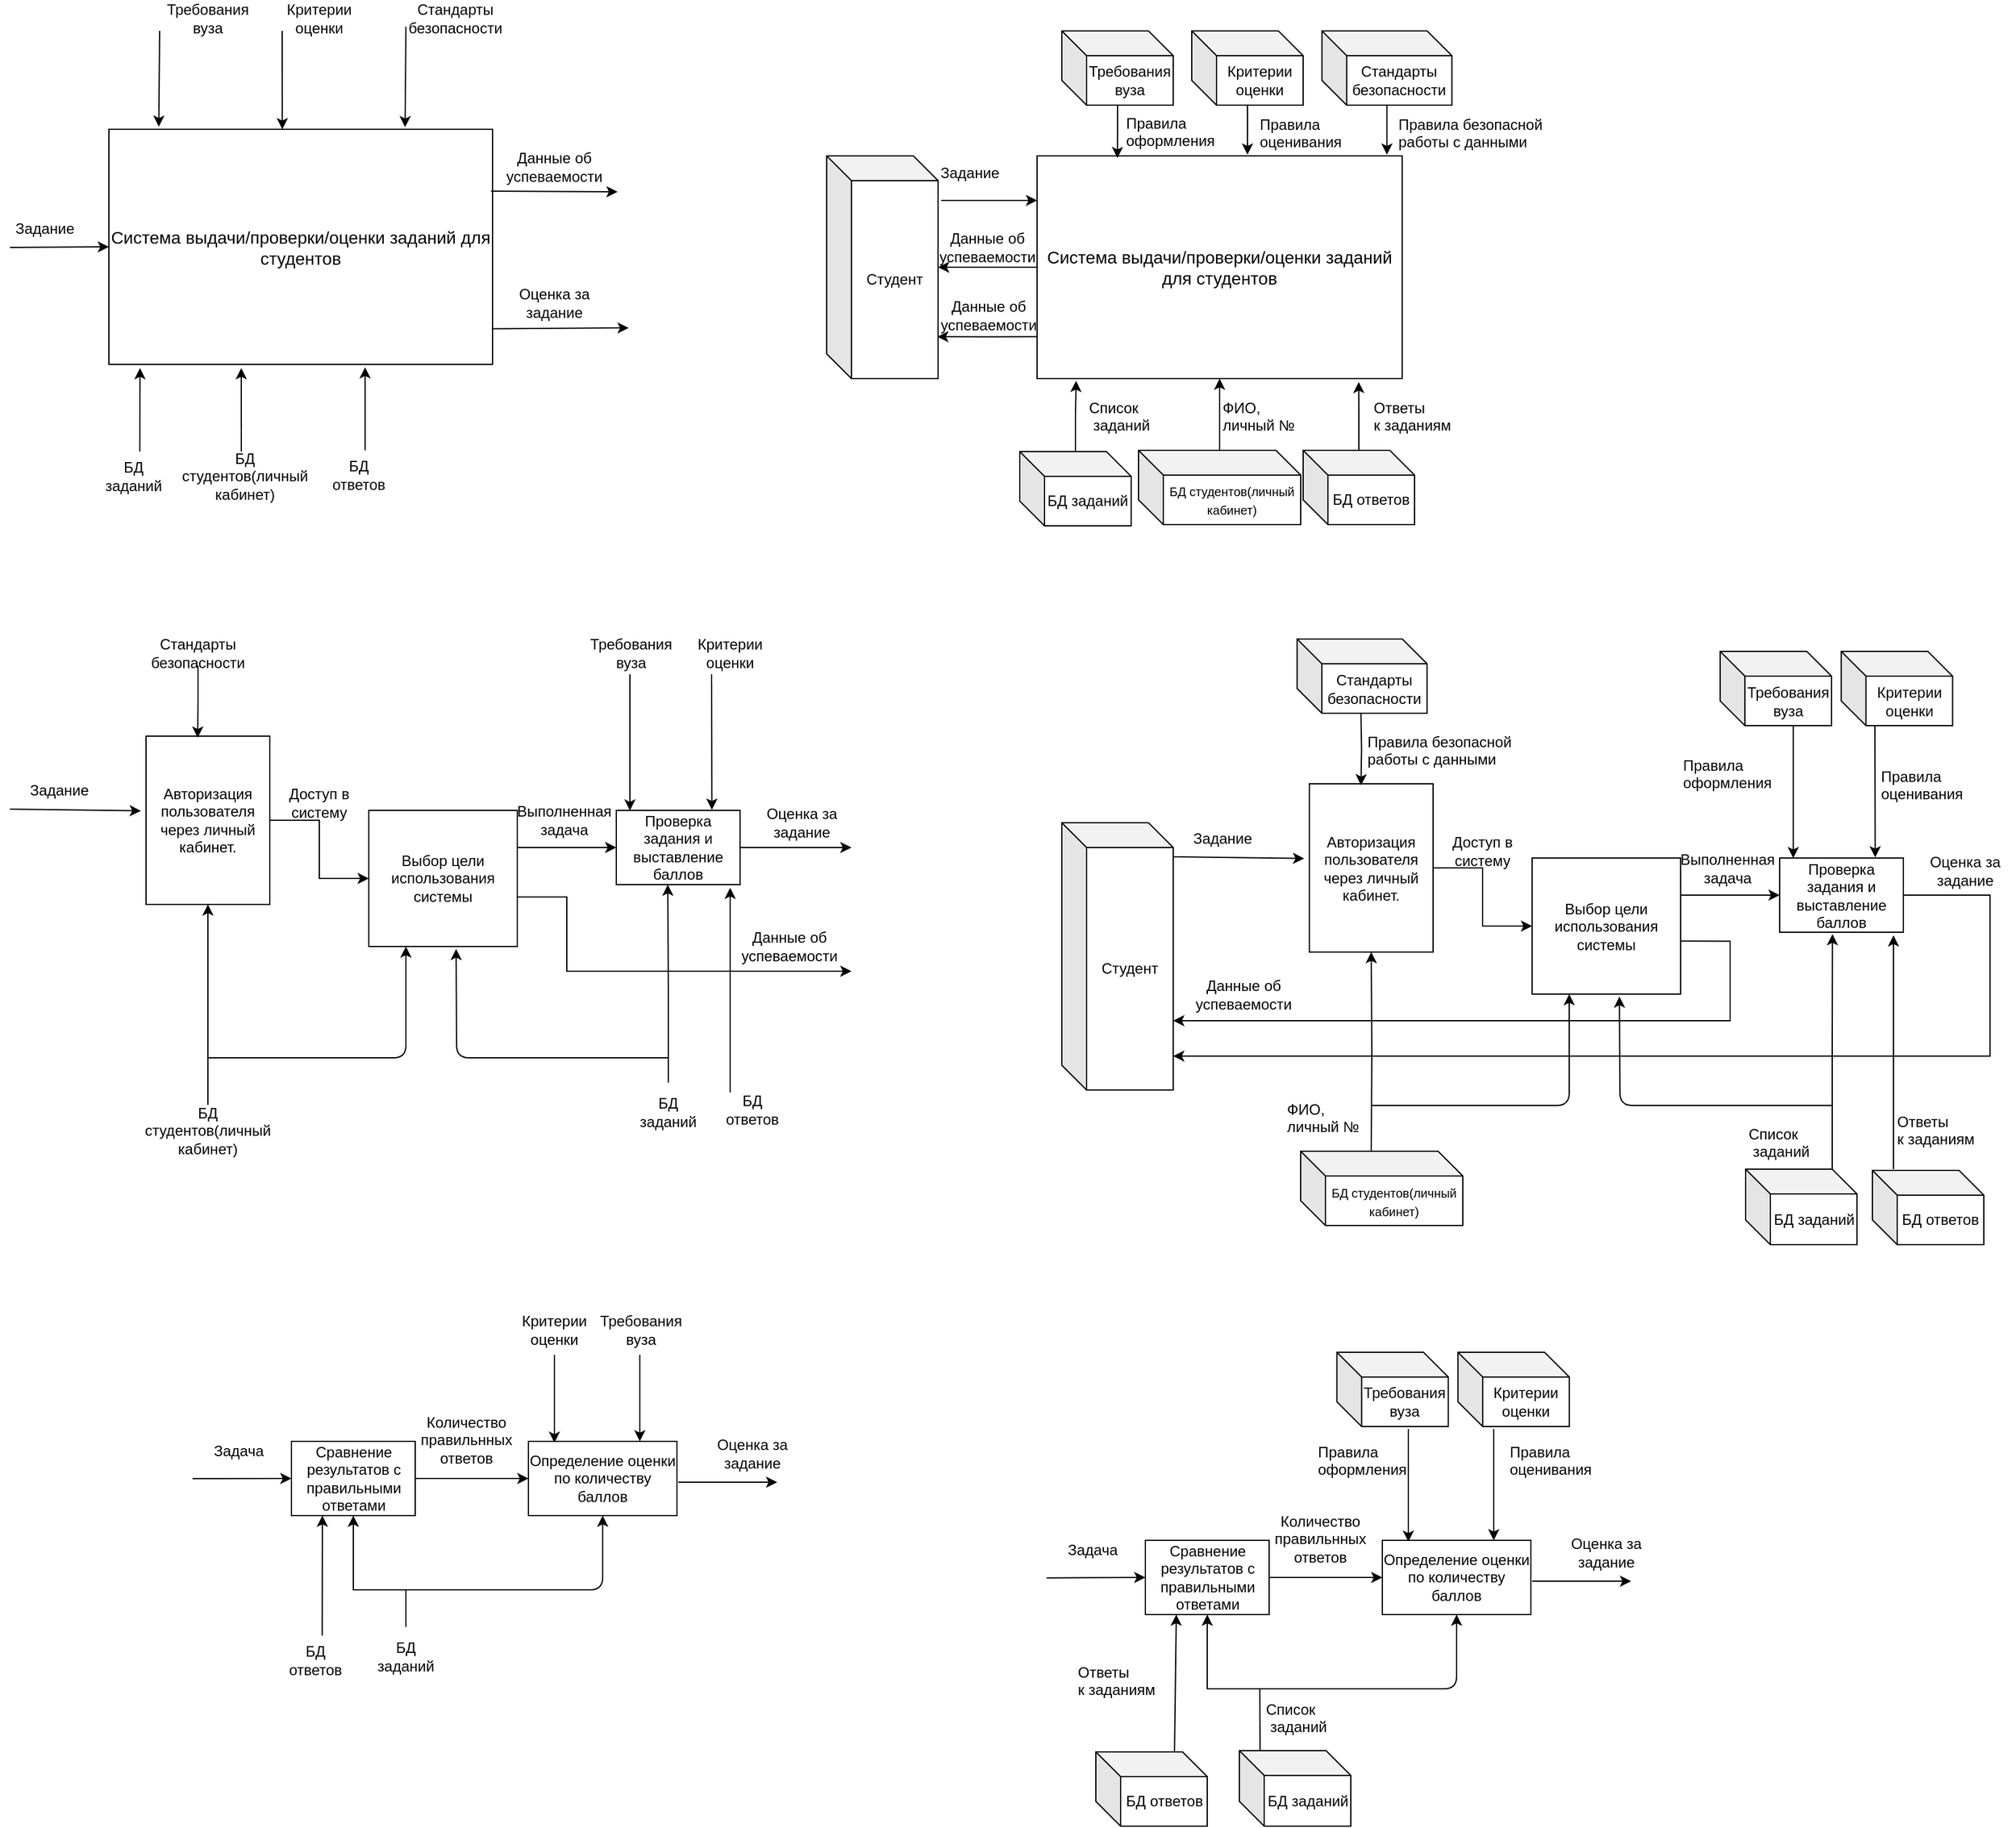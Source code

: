 <mxfile version="10.6.8" type="github"><diagram id="OVKAiTWcAPB-7hF7PlwY" name="Page-1"><mxGraphModel dx="674" dy="628" grid="1" gridSize="10" guides="1" tooltips="1" connect="1" arrows="1" fold="1" page="0" pageScale="1" pageWidth="827" pageHeight="1169" math="0" shadow="0"><root><mxCell id="0"/><mxCell id="1" parent="0"/><mxCell id="VSiXwZqnwtmJkdZ9RmOl-1" value="&lt;span id=&quot;docs-internal-guid-64730f6f-7fff-f685-0d6b-c4d00d496335&quot;&gt;&lt;span&gt;&lt;font style=&quot;font-size: 14px&quot;&gt;Система выдачи/проверки/оценки заданий для студентов&lt;/font&gt;&lt;/span&gt;&lt;/span&gt;" style="rounded=0;whiteSpace=wrap;html=1;fontStyle=0" parent="1" vertex="1"><mxGeometry x="160" y="199.5" width="310" height="190" as="geometry"/></mxCell><mxCell id="VSiXwZqnwtmJkdZ9RmOl-2" value="" style="endArrow=classic;html=1;entryX=0;entryY=0.5;entryDx=0;entryDy=0;fontStyle=0" parent="1" target="VSiXwZqnwtmJkdZ9RmOl-1" edge="1"><mxGeometry width="50" height="50" relative="1" as="geometry"><mxPoint x="80" y="295" as="sourcePoint"/><mxPoint x="220" y="430" as="targetPoint"/></mxGeometry></mxCell><mxCell id="VSiXwZqnwtmJkdZ9RmOl-4" value="БД заданий" style="text;html=1;strokeColor=none;fillColor=none;align=center;verticalAlign=middle;whiteSpace=wrap;rounded=0;fontStyle=0" parent="1" vertex="1"><mxGeometry x="160" y="470" width="40" height="20" as="geometry"/></mxCell><mxCell id="VSiXwZqnwtmJkdZ9RmOl-5" value="БД студентов(личный кабинет)" style="text;html=1;strokeColor=none;fillColor=none;align=center;verticalAlign=middle;whiteSpace=wrap;rounded=0;fontStyle=0" parent="1" vertex="1"><mxGeometry x="250" y="470" width="40" height="20" as="geometry"/></mxCell><mxCell id="VSiXwZqnwtmJkdZ9RmOl-7" value="" style="endArrow=classic;html=1;entryX=0.13;entryY=-0.011;entryDx=0;entryDy=0;entryPerimeter=0;fontStyle=0" parent="1" target="VSiXwZqnwtmJkdZ9RmOl-1" edge="1"><mxGeometry width="50" height="50" relative="1" as="geometry"><mxPoint x="201" y="120" as="sourcePoint"/><mxPoint x="203" y="180" as="targetPoint"/></mxGeometry></mxCell><mxCell id="VSiXwZqnwtmJkdZ9RmOl-8" value="" style="endArrow=classic;html=1;entryX=0.081;entryY=1.016;entryDx=0;entryDy=0;entryPerimeter=0;fontStyle=0" parent="1" target="VSiXwZqnwtmJkdZ9RmOl-1" edge="1"><mxGeometry width="50" height="50" relative="1" as="geometry"><mxPoint x="185" y="460" as="sourcePoint"/><mxPoint x="120" y="510" as="targetPoint"/></mxGeometry></mxCell><mxCell id="VSiXwZqnwtmJkdZ9RmOl-9" value="" style="endArrow=classic;html=1;entryX=0.345;entryY=1.016;entryDx=0;entryDy=0;entryPerimeter=0;fontStyle=0" parent="1" target="VSiXwZqnwtmJkdZ9RmOl-1" edge="1"><mxGeometry width="50" height="50" relative="1" as="geometry"><mxPoint x="267" y="460" as="sourcePoint"/><mxPoint x="120" y="510" as="targetPoint"/></mxGeometry></mxCell><mxCell id="VSiXwZqnwtmJkdZ9RmOl-10" value="Требования вуза" style="text;html=1;strokeColor=none;fillColor=none;align=center;verticalAlign=middle;whiteSpace=wrap;rounded=0;fontStyle=0" parent="1" vertex="1"><mxGeometry x="220" y="100" width="40" height="20" as="geometry"/></mxCell><mxCell id="VSiXwZqnwtmJkdZ9RmOl-19" value="" style="endArrow=classic;html=1;exitX=0.998;exitY=0.849;exitDx=0;exitDy=0;exitPerimeter=0;fontStyle=0" parent="1" source="VSiXwZqnwtmJkdZ9RmOl-1" edge="1"><mxGeometry width="50" height="50" relative="1" as="geometry"><mxPoint x="490" y="360" as="sourcePoint"/><mxPoint x="580" y="360" as="targetPoint"/></mxGeometry></mxCell><mxCell id="VSiXwZqnwtmJkdZ9RmOl-20" value="Данные об успеваемости" style="text;html=1;strokeColor=none;fillColor=none;align=center;verticalAlign=middle;whiteSpace=wrap;rounded=0;fontStyle=0" parent="1" vertex="1"><mxGeometry x="480" y="220" width="80" height="20" as="geometry"/></mxCell><mxCell id="VSiXwZqnwtmJkdZ9RmOl-23" value="Оценка за задание" style="text;html=1;strokeColor=none;fillColor=none;align=center;verticalAlign=middle;whiteSpace=wrap;rounded=0;fontStyle=0" parent="1" vertex="1"><mxGeometry x="480" y="330" width="80" height="20" as="geometry"/></mxCell><mxCell id="VSiXwZqnwtmJkdZ9RmOl-24" value="" style="endArrow=classic;html=1;exitX=0.996;exitY=0.263;exitDx=0;exitDy=0;exitPerimeter=0;fontStyle=0" parent="1" source="VSiXwZqnwtmJkdZ9RmOl-1" edge="1"><mxGeometry width="50" height="50" relative="1" as="geometry"><mxPoint x="490" y="250" as="sourcePoint"/><mxPoint x="571" y="250" as="targetPoint"/></mxGeometry></mxCell><mxCell id="VSiXwZqnwtmJkdZ9RmOl-25" value="Задание&amp;nbsp;" style="text;html=1;strokeColor=none;fillColor=none;align=center;verticalAlign=middle;whiteSpace=wrap;rounded=0;fontStyle=0" parent="1" vertex="1"><mxGeometry x="90" y="270" width="40" height="20" as="geometry"/></mxCell><mxCell id="VSiXwZqnwtmJkdZ9RmOl-26" value="" style="endArrow=classic;html=1;entryX=0.452;entryY=0;entryDx=0;entryDy=0;entryPerimeter=0;fontStyle=0" parent="1" target="VSiXwZqnwtmJkdZ9RmOl-1" edge="1"><mxGeometry width="50" height="50" relative="1" as="geometry"><mxPoint x="300" y="120" as="sourcePoint"/><mxPoint x="220" y="510" as="targetPoint"/></mxGeometry></mxCell><mxCell id="VSiXwZqnwtmJkdZ9RmOl-27" value="Критерии оценки" style="text;html=1;strokeColor=none;fillColor=none;align=center;verticalAlign=middle;whiteSpace=wrap;rounded=0;fontStyle=0" parent="1" vertex="1"><mxGeometry x="310" y="100" width="40" height="20" as="geometry"/></mxCell><mxCell id="VSiXwZqnwtmJkdZ9RmOl-32" value="" style="endArrow=classic;html=1;entryX=-0.042;entryY=0.444;entryDx=0;entryDy=0;fontStyle=0;entryPerimeter=0;" parent="1" target="VSiXwZqnwtmJkdZ9RmOl-38" edge="1"><mxGeometry width="50" height="50" relative="1" as="geometry"><mxPoint x="80" y="749" as="sourcePoint"/><mxPoint x="159.931" y="749.172" as="targetPoint"/></mxGeometry></mxCell><mxCell id="VSiXwZqnwtmJkdZ9RmOl-33" value="Задание" style="text;html=1;strokeColor=none;fillColor=none;align=center;verticalAlign=middle;whiteSpace=wrap;rounded=0;fontStyle=0" parent="1" vertex="1"><mxGeometry x="100" y="724" width="40" height="20" as="geometry"/></mxCell><mxCell id="VSiXwZqnwtmJkdZ9RmOl-34" value="" style="endArrow=classic;html=1;fontStyle=0;entryX=0.11;entryY=0.002;entryDx=0;entryDy=0;entryPerimeter=0;" parent="1" edge="1" target="VSiXwZqnwtmJkdZ9RmOl-50"><mxGeometry width="50" height="50" relative="1" as="geometry"><mxPoint x="581" y="640" as="sourcePoint"/><mxPoint x="590" y="710" as="targetPoint"/></mxGeometry></mxCell><mxCell id="VSiXwZqnwtmJkdZ9RmOl-35" value="Требования вуза" style="text;html=1;strokeColor=none;fillColor=none;align=center;verticalAlign=middle;whiteSpace=wrap;rounded=0;fontStyle=0" parent="1" vertex="1"><mxGeometry x="562" y="613" width="40" height="20" as="geometry"/></mxCell><mxCell id="VSiXwZqnwtmJkdZ9RmOl-36" value="" style="endArrow=classic;html=1;entryX=0.5;entryY=0;entryDx=0;entryDy=0;fontStyle=0" parent="1" edge="1"><mxGeometry width="50" height="50" relative="1" as="geometry"><mxPoint x="647" y="640" as="sourcePoint"/><mxPoint x="647.235" y="749.471" as="targetPoint"/></mxGeometry></mxCell><mxCell id="VSiXwZqnwtmJkdZ9RmOl-37" value="Критерии оценки" style="text;html=1;strokeColor=none;fillColor=none;align=center;verticalAlign=middle;whiteSpace=wrap;rounded=0;fontStyle=0" parent="1" vertex="1"><mxGeometry x="642" y="613" width="40" height="20" as="geometry"/></mxCell><mxCell id="VSiXwZqnwtmJkdZ9RmOl-48" style="edgeStyle=orthogonalEdgeStyle;rounded=0;orthogonalLoop=1;jettySize=auto;html=1;entryX=0;entryY=0.5;entryDx=0;entryDy=0;fontStyle=0" parent="1" source="VSiXwZqnwtmJkdZ9RmOl-38" target="VSiXwZqnwtmJkdZ9RmOl-47" edge="1"><mxGeometry relative="1" as="geometry"/></mxCell><mxCell id="VSiXwZqnwtmJkdZ9RmOl-38" value="Авторизация пользователя через личный кабинет." style="rounded=0;whiteSpace=wrap;html=1;fontStyle=0" parent="1" vertex="1"><mxGeometry x="190" y="690" width="100" height="136" as="geometry"/></mxCell><mxCell id="VSiXwZqnwtmJkdZ9RmOl-62" style="edgeStyle=orthogonalEdgeStyle;rounded=0;orthogonalLoop=1;jettySize=auto;html=1;entryX=0.416;entryY=1;entryDx=0;entryDy=0;entryPerimeter=0;fontStyle=0" parent="1" source="VSiXwZqnwtmJkdZ9RmOl-39" target="VSiXwZqnwtmJkdZ9RmOl-50" edge="1"><mxGeometry relative="1" as="geometry"/></mxCell><mxCell id="VSiXwZqnwtmJkdZ9RmOl-39" value="БД заданий" style="text;html=1;strokeColor=none;fillColor=none;align=center;verticalAlign=middle;whiteSpace=wrap;rounded=0;fontStyle=0" parent="1" vertex="1"><mxGeometry x="582" y="970" width="60" height="47" as="geometry"/></mxCell><mxCell id="VSiXwZqnwtmJkdZ9RmOl-45" style="edgeStyle=orthogonalEdgeStyle;rounded=0;orthogonalLoop=1;jettySize=auto;html=1;entryX=0.5;entryY=1;entryDx=0;entryDy=0;fontStyle=0" parent="1" source="VSiXwZqnwtmJkdZ9RmOl-40" target="VSiXwZqnwtmJkdZ9RmOl-38" edge="1"><mxGeometry relative="1" as="geometry"/></mxCell><mxCell id="VSiXwZqnwtmJkdZ9RmOl-40" value="БД студентов(личный кабинет)" style="text;html=1;strokeColor=none;fillColor=none;align=center;verticalAlign=middle;whiteSpace=wrap;rounded=0;fontStyle=0" parent="1" vertex="1"><mxGeometry x="220" y="988" width="40" height="42" as="geometry"/></mxCell><mxCell id="VSiXwZqnwtmJkdZ9RmOl-56" style="edgeStyle=orthogonalEdgeStyle;rounded=0;orthogonalLoop=1;jettySize=auto;html=1;fontStyle=0" parent="1" source="VSiXwZqnwtmJkdZ9RmOl-47" edge="1"><mxGeometry relative="1" as="geometry"><mxPoint x="760" y="880" as="targetPoint"/><Array as="points"><mxPoint x="530" y="820"/><mxPoint x="530" y="880"/></Array></mxGeometry></mxCell><mxCell id="VSiXwZqnwtmJkdZ9RmOl-61" style="edgeStyle=orthogonalEdgeStyle;rounded=0;orthogonalLoop=1;jettySize=auto;html=1;entryX=0;entryY=0.5;entryDx=0;entryDy=0;fontStyle=0" parent="1" source="VSiXwZqnwtmJkdZ9RmOl-47" target="VSiXwZqnwtmJkdZ9RmOl-50" edge="1"><mxGeometry relative="1" as="geometry"><Array as="points"><mxPoint x="510" y="780"/><mxPoint x="510" y="780"/></Array></mxGeometry></mxCell><mxCell id="VSiXwZqnwtmJkdZ9RmOl-47" value="Выбор цели использования системы" style="rounded=0;whiteSpace=wrap;html=1;fontStyle=0" parent="1" vertex="1"><mxGeometry x="370" y="750" width="120" height="110" as="geometry"/></mxCell><mxCell id="VSiXwZqnwtmJkdZ9RmOl-49" value="Доступ в систему" style="text;html=1;strokeColor=none;fillColor=none;align=center;verticalAlign=middle;whiteSpace=wrap;rounded=0;fontStyle=0" parent="1" vertex="1"><mxGeometry x="285" y="734" width="90" height="20" as="geometry"/></mxCell><mxCell id="1cahx3X7nr-Z6-Aq8u-e-3" style="edgeStyle=orthogonalEdgeStyle;rounded=0;orthogonalLoop=1;jettySize=auto;html=1;" edge="1" parent="1" source="VSiXwZqnwtmJkdZ9RmOl-50"><mxGeometry relative="1" as="geometry"><mxPoint x="760" y="780" as="targetPoint"/></mxGeometry></mxCell><mxCell id="VSiXwZqnwtmJkdZ9RmOl-50" value="Проверка задания и выставление баллов" style="rounded=0;whiteSpace=wrap;html=1;fontStyle=0" parent="1" vertex="1"><mxGeometry x="570" y="750" width="100" height="60" as="geometry"/></mxCell><mxCell id="VSiXwZqnwtmJkdZ9RmOl-57" value="Выполненная задача" style="text;html=1;strokeColor=none;fillColor=none;align=center;verticalAlign=middle;whiteSpace=wrap;rounded=0;fontStyle=0" parent="1" vertex="1"><mxGeometry x="482.5" y="743" width="90" height="30" as="geometry"/></mxCell><mxCell id="VSiXwZqnwtmJkdZ9RmOl-59" value="" style="endArrow=classic;html=1;entryX=0.25;entryY=1;entryDx=0;entryDy=0;fontStyle=0" parent="1" target="VSiXwZqnwtmJkdZ9RmOl-47" edge="1"><mxGeometry width="50" height="50" relative="1" as="geometry"><mxPoint x="240" y="950" as="sourcePoint"/><mxPoint x="600" y="950" as="targetPoint"/><Array as="points"><mxPoint x="400" y="950"/></Array></mxGeometry></mxCell><mxCell id="VSiXwZqnwtmJkdZ9RmOl-60" value="Данные об успеваемости" style="text;html=1;strokeColor=none;fillColor=none;align=center;verticalAlign=middle;whiteSpace=wrap;rounded=0;fontStyle=0" parent="1" vertex="1"><mxGeometry x="690" y="850" width="40" height="20" as="geometry"/></mxCell><mxCell id="1cahx3X7nr-Z6-Aq8u-e-1" value="" style="endArrow=classic;html=1;entryX=0.588;entryY=1.018;entryDx=0;entryDy=0;entryPerimeter=0;fontStyle=0" edge="1" parent="1" target="VSiXwZqnwtmJkdZ9RmOl-47"><mxGeometry width="50" height="50" relative="1" as="geometry"><mxPoint x="612" y="950" as="sourcePoint"/><mxPoint x="452" y="870" as="targetPoint"/><Array as="points"><mxPoint x="441" y="950"/></Array></mxGeometry></mxCell><mxCell id="1cahx3X7nr-Z6-Aq8u-e-2" value="Оценка за задание" style="text;html=1;strokeColor=none;fillColor=none;align=center;verticalAlign=middle;whiteSpace=wrap;rounded=0;fontStyle=0" vertex="1" parent="1"><mxGeometry x="680" y="750" width="80" height="20" as="geometry"/></mxCell><mxCell id="1cahx3X7nr-Z6-Aq8u-e-6" value="" style="endArrow=classic;html=1;fontStyle=0;entryX=0.75;entryY=0;entryDx=0;entryDy=0;" edge="1" parent="1" target="1cahx3X7nr-Z6-Aq8u-e-21"><mxGeometry width="50" height="50" relative="1" as="geometry"><mxPoint x="589" y="1190" as="sourcePoint"/><mxPoint x="590.5" y="1230" as="targetPoint"/></mxGeometry></mxCell><mxCell id="1cahx3X7nr-Z6-Aq8u-e-7" value="" style="endArrow=classic;html=1;fontStyle=0;entryX=0.175;entryY=0.019;entryDx=0;entryDy=0;entryPerimeter=0;" edge="1" parent="1" target="1cahx3X7nr-Z6-Aq8u-e-21"><mxGeometry width="50" height="50" relative="1" as="geometry"><mxPoint x="520" y="1190" as="sourcePoint"/><mxPoint x="519" y="1240" as="targetPoint"/></mxGeometry></mxCell><mxCell id="1cahx3X7nr-Z6-Aq8u-e-9" style="edgeStyle=orthogonalEdgeStyle;rounded=0;orthogonalLoop=1;jettySize=auto;html=1;entryX=0;entryY=0.5;entryDx=0;entryDy=0;fontStyle=0" edge="1" parent="1" target="1cahx3X7nr-Z6-Aq8u-e-11"><mxGeometry relative="1" as="geometry"><Array as="points"><mxPoint x="247.5" y="1290"/><mxPoint x="247.5" y="1290"/></Array><mxPoint x="227.5" y="1290.143" as="sourcePoint"/></mxGeometry></mxCell><mxCell id="1cahx3X7nr-Z6-Aq8u-e-10" style="edgeStyle=orthogonalEdgeStyle;rounded=0;orthogonalLoop=1;jettySize=auto;html=1;" edge="1" parent="1"><mxGeometry relative="1" as="geometry"><mxPoint x="700" y="1293" as="targetPoint"/><mxPoint x="620" y="1293" as="sourcePoint"/></mxGeometry></mxCell><mxCell id="1cahx3X7nr-Z6-Aq8u-e-22" style="edgeStyle=orthogonalEdgeStyle;rounded=0;orthogonalLoop=1;jettySize=auto;html=1;entryX=0;entryY=0.5;entryDx=0;entryDy=0;" edge="1" parent="1" source="1cahx3X7nr-Z6-Aq8u-e-11" target="1cahx3X7nr-Z6-Aq8u-e-21"><mxGeometry relative="1" as="geometry"/></mxCell><mxCell id="1cahx3X7nr-Z6-Aq8u-e-11" value="Сравнение результатов с правильными ответами" style="rounded=0;whiteSpace=wrap;html=1;fontStyle=0" vertex="1" parent="1"><mxGeometry x="307.5" y="1260" width="100" height="60" as="geometry"/></mxCell><mxCell id="1cahx3X7nr-Z6-Aq8u-e-12" value="Задача" style="text;html=1;strokeColor=none;fillColor=none;align=center;verticalAlign=middle;whiteSpace=wrap;rounded=0;fontStyle=0" vertex="1" parent="1"><mxGeometry x="220" y="1253" width="90" height="30" as="geometry"/></mxCell><mxCell id="1cahx3X7nr-Z6-Aq8u-e-14" value="Оценка за задание" style="text;html=1;strokeColor=none;fillColor=none;align=center;verticalAlign=middle;whiteSpace=wrap;rounded=0;fontStyle=0" vertex="1" parent="1"><mxGeometry x="640" y="1260" width="80" height="20" as="geometry"/></mxCell><mxCell id="1cahx3X7nr-Z6-Aq8u-e-15" value="Требования вуза" style="text;html=1;strokeColor=none;fillColor=none;align=center;verticalAlign=middle;whiteSpace=wrap;rounded=0;fontStyle=0" vertex="1" parent="1"><mxGeometry x="569.824" y="1160" width="40" height="20" as="geometry"/></mxCell><mxCell id="1cahx3X7nr-Z6-Aq8u-e-16" value="Критерии оценки" style="text;html=1;strokeColor=none;fillColor=none;align=center;verticalAlign=middle;whiteSpace=wrap;rounded=0;fontStyle=0" vertex="1" parent="1"><mxGeometry x="499.824" y="1160" width="40" height="20" as="geometry"/></mxCell><mxCell id="1cahx3X7nr-Z6-Aq8u-e-20" style="edgeStyle=orthogonalEdgeStyle;rounded=0;orthogonalLoop=1;jettySize=auto;html=1;entryX=0.5;entryY=1;entryDx=0;entryDy=0;fontStyle=1" edge="1" parent="1" source="1cahx3X7nr-Z6-Aq8u-e-19" target="1cahx3X7nr-Z6-Aq8u-e-11"><mxGeometry relative="1" as="geometry"><Array as="points"><mxPoint x="400" y="1434"/><mxPoint x="400" y="1380"/><mxPoint x="358" y="1380"/></Array></mxGeometry></mxCell><mxCell id="1cahx3X7nr-Z6-Aq8u-e-19" value="БД заданий" style="text;html=1;strokeColor=none;fillColor=none;align=center;verticalAlign=middle;whiteSpace=wrap;rounded=0;fontStyle=0" vertex="1" parent="1"><mxGeometry x="370" y="1410" width="60" height="47" as="geometry"/></mxCell><mxCell id="1cahx3X7nr-Z6-Aq8u-e-21" value="Определение оценки по количеству баллов" style="rounded=0;whiteSpace=wrap;html=1;" vertex="1" parent="1"><mxGeometry x="499" y="1260" width="120" height="60" as="geometry"/></mxCell><mxCell id="1cahx3X7nr-Z6-Aq8u-e-24" value="Количество правильнных ответов" style="text;html=1;strokeColor=none;fillColor=none;align=center;verticalAlign=middle;whiteSpace=wrap;rounded=0;" vertex="1" parent="1"><mxGeometry x="428.5" y="1249" width="40" height="20" as="geometry"/></mxCell><mxCell id="1cahx3X7nr-Z6-Aq8u-e-27" value="БД ответов" style="text;html=1;strokeColor=none;fillColor=none;align=center;verticalAlign=middle;whiteSpace=wrap;rounded=0;fontStyle=0" vertex="1" parent="1"><mxGeometry x="342" y="469" width="40" height="20" as="geometry"/></mxCell><mxCell id="1cahx3X7nr-Z6-Aq8u-e-28" value="" style="endArrow=classic;html=1;entryX=0.081;entryY=1.016;entryDx=0;entryDy=0;entryPerimeter=0;fontStyle=0" edge="1" parent="1"><mxGeometry width="50" height="50" relative="1" as="geometry"><mxPoint x="367" y="459" as="sourcePoint"/><mxPoint x="367" y="391.833" as="targetPoint"/></mxGeometry></mxCell><mxCell id="1cahx3X7nr-Z6-Aq8u-e-29" value="БД ответов" style="text;html=1;strokeColor=none;fillColor=none;align=center;verticalAlign=middle;whiteSpace=wrap;rounded=0;fontStyle=0" vertex="1" parent="1"><mxGeometry x="659.833" y="982" width="40" height="20" as="geometry"/></mxCell><mxCell id="1cahx3X7nr-Z6-Aq8u-e-30" value="" style="endArrow=classic;html=1;entryX=0.95;entryY=1.075;entryDx=0;entryDy=0;entryPerimeter=0;fontStyle=0" edge="1" parent="1"><mxGeometry width="50" height="50" relative="1" as="geometry"><mxPoint x="662" y="978" as="sourcePoint"/><mxPoint x="662" y="812.5" as="targetPoint"/></mxGeometry></mxCell><mxCell id="1cahx3X7nr-Z6-Aq8u-e-31" value="БД ответов" style="text;html=1;strokeColor=none;fillColor=none;align=center;verticalAlign=middle;whiteSpace=wrap;rounded=0;fontStyle=0" vertex="1" parent="1"><mxGeometry x="307.333" y="1427" width="40" height="20" as="geometry"/></mxCell><mxCell id="1cahx3X7nr-Z6-Aq8u-e-32" value="" style="endArrow=classic;html=1;entryX=0.25;entryY=1;entryDx=0;entryDy=0;fontStyle=0" edge="1" parent="1" target="1cahx3X7nr-Z6-Aq8u-e-11"><mxGeometry width="50" height="50" relative="1" as="geometry"><mxPoint x="332.333" y="1417" as="sourcePoint"/><mxPoint x="332.333" y="1349.833" as="targetPoint"/></mxGeometry></mxCell><mxCell id="1cahx3X7nr-Z6-Aq8u-e-34" value="" style="endArrow=classic;html=1;entryX=0.5;entryY=1;entryDx=0;entryDy=0;" edge="1" parent="1" target="1cahx3X7nr-Z6-Aq8u-e-21"><mxGeometry width="50" height="50" relative="1" as="geometry"><mxPoint x="400" y="1380" as="sourcePoint"/><mxPoint x="340" y="1480" as="targetPoint"/><Array as="points"><mxPoint x="559" y="1380"/></Array></mxGeometry></mxCell><mxCell id="1cahx3X7nr-Z6-Aq8u-e-36" value="Студент" style="shape=cube;whiteSpace=wrap;html=1;boundedLbl=1;backgroundOutline=1;darkOpacity=0.05;darkOpacity2=0.1;" vertex="1" parent="1"><mxGeometry x="740" y="221" width="90" height="180" as="geometry"/></mxCell><mxCell id="1cahx3X7nr-Z6-Aq8u-e-63" style="edgeStyle=orthogonalEdgeStyle;rounded=0;orthogonalLoop=1;jettySize=auto;html=1;" edge="1" parent="1" source="1cahx3X7nr-Z6-Aq8u-e-37" target="1cahx3X7nr-Z6-Aq8u-e-36"><mxGeometry relative="1" as="geometry"/></mxCell><mxCell id="1cahx3X7nr-Z6-Aq8u-e-37" value="&lt;span id=&quot;docs-internal-guid-64730f6f-7fff-f685-0d6b-c4d00d496335&quot;&gt;&lt;span&gt;&lt;font style=&quot;font-size: 14px&quot;&gt;Система выдачи/проверки/оценки заданий для студентов&lt;/font&gt;&lt;/span&gt;&lt;/span&gt;" style="rounded=0;whiteSpace=wrap;html=1;fontStyle=0" vertex="1" parent="1"><mxGeometry x="910" y="221" width="295" height="180" as="geometry"/></mxCell><mxCell id="1cahx3X7nr-Z6-Aq8u-e-56" style="edgeStyle=orthogonalEdgeStyle;rounded=0;orthogonalLoop=1;jettySize=auto;html=1;entryX=0.107;entryY=1.01;entryDx=0;entryDy=0;entryPerimeter=0;" edge="1" parent="1" source="1cahx3X7nr-Z6-Aq8u-e-38" target="1cahx3X7nr-Z6-Aq8u-e-37"><mxGeometry relative="1" as="geometry"/></mxCell><mxCell id="1cahx3X7nr-Z6-Aq8u-e-38" value="&lt;span&gt;БД заданий&lt;/span&gt;" style="shape=cube;whiteSpace=wrap;html=1;boundedLbl=1;backgroundOutline=1;darkOpacity=0.05;darkOpacity2=0.1;" vertex="1" parent="1"><mxGeometry x="896" y="460" width="90" height="60" as="geometry"/></mxCell><mxCell id="1cahx3X7nr-Z6-Aq8u-e-49" style="edgeStyle=orthogonalEdgeStyle;rounded=0;orthogonalLoop=1;jettySize=auto;html=1;entryX=0.5;entryY=1;entryDx=0;entryDy=0;" edge="1" parent="1" source="1cahx3X7nr-Z6-Aq8u-e-39" target="1cahx3X7nr-Z6-Aq8u-e-37"><mxGeometry relative="1" as="geometry"/></mxCell><mxCell id="1cahx3X7nr-Z6-Aq8u-e-39" value="&lt;span&gt;&lt;font style=&quot;font-size: 10px&quot;&gt;БД студентов(личный кабинет)&lt;/font&gt;&lt;/span&gt;" style="shape=cube;whiteSpace=wrap;html=1;boundedLbl=1;backgroundOutline=1;darkOpacity=0.05;darkOpacity2=0.1;" vertex="1" parent="1"><mxGeometry x="992" y="459" width="131" height="60" as="geometry"/></mxCell><mxCell id="1cahx3X7nr-Z6-Aq8u-e-51" style="edgeStyle=orthogonalEdgeStyle;rounded=0;orthogonalLoop=1;jettySize=auto;html=1;entryX=0.22;entryY=0.01;entryDx=0;entryDy=0;entryPerimeter=0;" edge="1" parent="1" source="1cahx3X7nr-Z6-Aq8u-e-40" target="1cahx3X7nr-Z6-Aq8u-e-37"><mxGeometry relative="1" as="geometry"/></mxCell><mxCell id="1cahx3X7nr-Z6-Aq8u-e-40" value="&lt;span&gt;Требования вуза&lt;/span&gt;" style="shape=cube;whiteSpace=wrap;html=1;boundedLbl=1;backgroundOutline=1;darkOpacity=0.05;darkOpacity2=0.1;" vertex="1" parent="1"><mxGeometry x="930" y="120" width="90" height="60" as="geometry"/></mxCell><mxCell id="1cahx3X7nr-Z6-Aq8u-e-50" style="edgeStyle=orthogonalEdgeStyle;rounded=0;orthogonalLoop=1;jettySize=auto;html=1;entryX=0.881;entryY=1.015;entryDx=0;entryDy=0;entryPerimeter=0;" edge="1" parent="1" source="1cahx3X7nr-Z6-Aq8u-e-41" target="1cahx3X7nr-Z6-Aq8u-e-37"><mxGeometry relative="1" as="geometry"/></mxCell><mxCell id="1cahx3X7nr-Z6-Aq8u-e-41" value="&lt;span&gt;БД ответов&lt;/span&gt;" style="shape=cube;whiteSpace=wrap;html=1;boundedLbl=1;backgroundOutline=1;darkOpacity=0.05;darkOpacity2=0.1;" vertex="1" parent="1"><mxGeometry x="1125" y="459" width="90" height="60" as="geometry"/></mxCell><mxCell id="EzfT3c4uLj8L4uLv0KL7-2" style="edgeStyle=orthogonalEdgeStyle;rounded=0;orthogonalLoop=1;jettySize=auto;html=1;" edge="1" parent="1" source="1cahx3X7nr-Z6-Aq8u-e-42"><mxGeometry relative="1" as="geometry"><mxPoint x="1080" y="220" as="targetPoint"/></mxGeometry></mxCell><mxCell id="1cahx3X7nr-Z6-Aq8u-e-42" value="&lt;span&gt;Критерии оценки&lt;/span&gt;" style="shape=cube;whiteSpace=wrap;html=1;boundedLbl=1;backgroundOutline=1;darkOpacity=0.05;darkOpacity2=0.1;" vertex="1" parent="1"><mxGeometry x="1035" y="120" width="90" height="60" as="geometry"/></mxCell><mxCell id="1cahx3X7nr-Z6-Aq8u-e-43" value="" style="endArrow=classic;html=1;entryX=0.772;entryY=-0.009;entryDx=0;entryDy=0;entryPerimeter=0;" edge="1" parent="1" target="VSiXwZqnwtmJkdZ9RmOl-1"><mxGeometry width="50" height="50" relative="1" as="geometry"><mxPoint x="400" y="116.667" as="sourcePoint"/><mxPoint x="230" y="1480" as="targetPoint"/></mxGeometry></mxCell><mxCell id="1cahx3X7nr-Z6-Aq8u-e-45" value="Стандарты безопасности" style="text;html=1;strokeColor=none;fillColor=none;align=center;verticalAlign=middle;whiteSpace=wrap;rounded=0;" vertex="1" parent="1"><mxGeometry x="420" y="100" width="40" height="20" as="geometry"/></mxCell><mxCell id="1cahx3X7nr-Z6-Aq8u-e-47" style="edgeStyle=orthogonalEdgeStyle;rounded=0;orthogonalLoop=1;jettySize=auto;html=1;entryX=0.417;entryY=0.009;entryDx=0;entryDy=0;entryPerimeter=0;" edge="1" parent="1" source="1cahx3X7nr-Z6-Aq8u-e-46" target="VSiXwZqnwtmJkdZ9RmOl-38"><mxGeometry relative="1" as="geometry"/></mxCell><mxCell id="1cahx3X7nr-Z6-Aq8u-e-46" value="Стандарты безопасности" style="text;html=1;strokeColor=none;fillColor=none;align=center;verticalAlign=middle;whiteSpace=wrap;rounded=0;" vertex="1" parent="1"><mxGeometry x="212" y="613" width="40" height="20" as="geometry"/></mxCell><mxCell id="1cahx3X7nr-Z6-Aq8u-e-57" value="" style="endArrow=classic;html=1;exitX=1.028;exitY=0.2;exitDx=0;exitDy=0;exitPerimeter=0;" edge="1" parent="1" source="1cahx3X7nr-Z6-Aq8u-e-36"><mxGeometry width="50" height="50" relative="1" as="geometry"><mxPoint x="680" y="1530" as="sourcePoint"/><mxPoint x="910" y="257" as="targetPoint"/></mxGeometry></mxCell><mxCell id="1cahx3X7nr-Z6-Aq8u-e-58" value="Задание" style="text;html=1;" vertex="1" parent="1"><mxGeometry x="830" y="221" width="70" height="30" as="geometry"/></mxCell><mxCell id="1cahx3X7nr-Z6-Aq8u-e-61" style="edgeStyle=orthogonalEdgeStyle;rounded=0;orthogonalLoop=1;jettySize=auto;html=1;entryX=1.037;entryY=0.501;entryDx=0;entryDy=0;entryPerimeter=0;exitX=0;exitY=0.812;exitDx=0;exitDy=0;exitPerimeter=0;" edge="1" parent="1" source="1cahx3X7nr-Z6-Aq8u-e-37"><mxGeometry relative="1" as="geometry"><mxPoint x="906" y="367.167" as="sourcePoint"/><mxPoint x="829.333" y="367.167" as="targetPoint"/></mxGeometry></mxCell><mxCell id="1cahx3X7nr-Z6-Aq8u-e-64" value="Данные об успеваемости" style="text;html=1;strokeColor=none;fillColor=none;align=center;verticalAlign=middle;whiteSpace=wrap;rounded=0;fontStyle=0" vertex="1" parent="1"><mxGeometry x="830.167" y="284.5" width="80" height="20" as="geometry"/></mxCell><mxCell id="1cahx3X7nr-Z6-Aq8u-e-65" value="Данные об успеваемости" style="text;html=1;strokeColor=none;fillColor=none;align=center;verticalAlign=middle;whiteSpace=wrap;rounded=0;fontStyle=0" vertex="1" parent="1"><mxGeometry x="830.833" y="340" width="80" height="20" as="geometry"/></mxCell><mxCell id="1cahx3X7nr-Z6-Aq8u-e-66" value="ФИО, &lt;br&gt;личный №" style="text;html=1;resizable=0;points=[];autosize=1;align=left;verticalAlign=top;spacingTop=-4;" vertex="1" parent="1"><mxGeometry x="1057.5" y="415" width="70" height="30" as="geometry"/></mxCell><mxCell id="1cahx3X7nr-Z6-Aq8u-e-67" value="Список&lt;br&gt;&amp;nbsp;заданий" style="text;html=1;resizable=0;points=[];autosize=1;align=left;verticalAlign=top;spacingTop=-4;" vertex="1" parent="1"><mxGeometry x="950" y="415" width="60" height="30" as="geometry"/></mxCell><mxCell id="1cahx3X7nr-Z6-Aq8u-e-68" value="Ответы &lt;br&gt;к заданиям" style="text;html=1;resizable=0;points=[];autosize=1;align=left;verticalAlign=top;spacingTop=-4;" vertex="1" parent="1"><mxGeometry x="1180" y="415" width="80" height="30" as="geometry"/></mxCell><mxCell id="Vtzk0IUBow4vy-enuWU9-1" value="" style="endArrow=classic;html=1;entryX=-0.042;entryY=0.444;entryDx=0;entryDy=0;fontStyle=0;entryPerimeter=0;" edge="1" parent="1" target="Vtzk0IUBow4vy-enuWU9-8"><mxGeometry width="50" height="50" relative="1" as="geometry"><mxPoint x="1020" y="787.5" as="sourcePoint"/><mxPoint x="1099.931" y="787.672" as="targetPoint"/></mxGeometry></mxCell><mxCell id="Vtzk0IUBow4vy-enuWU9-2" value="Задание" style="text;html=1;strokeColor=none;fillColor=none;align=center;verticalAlign=middle;whiteSpace=wrap;rounded=0;fontStyle=0" vertex="1" parent="1"><mxGeometry x="1040" y="762.5" width="40" height="20" as="geometry"/></mxCell><mxCell id="Vtzk0IUBow4vy-enuWU9-3" value="" style="endArrow=classic;html=1;fontStyle=0;entryX=0.11;entryY=0.002;entryDx=0;entryDy=0;entryPerimeter=0;" edge="1" parent="1" target="Vtzk0IUBow4vy-enuWU9-18"><mxGeometry width="50" height="50" relative="1" as="geometry"><mxPoint x="1521" y="678.5" as="sourcePoint"/><mxPoint x="1530" y="748.5" as="targetPoint"/></mxGeometry></mxCell><mxCell id="Vtzk0IUBow4vy-enuWU9-5" value="" style="endArrow=classic;html=1;entryX=0.5;entryY=0;entryDx=0;entryDy=0;fontStyle=0" edge="1" parent="1"><mxGeometry width="50" height="50" relative="1" as="geometry"><mxPoint x="1587" y="678.5" as="sourcePoint"/><mxPoint x="1587.235" y="787.971" as="targetPoint"/></mxGeometry></mxCell><mxCell id="Vtzk0IUBow4vy-enuWU9-7" style="edgeStyle=orthogonalEdgeStyle;rounded=0;orthogonalLoop=1;jettySize=auto;html=1;entryX=0;entryY=0.5;entryDx=0;entryDy=0;fontStyle=0" edge="1" parent="1" source="Vtzk0IUBow4vy-enuWU9-8" target="Vtzk0IUBow4vy-enuWU9-15"><mxGeometry relative="1" as="geometry"/></mxCell><mxCell id="Vtzk0IUBow4vy-enuWU9-8" value="Авторизация пользователя через личный кабинет." style="rounded=0;whiteSpace=wrap;html=1;fontStyle=0" vertex="1" parent="1"><mxGeometry x="1130" y="728.5" width="100" height="136" as="geometry"/></mxCell><mxCell id="Vtzk0IUBow4vy-enuWU9-11" style="edgeStyle=orthogonalEdgeStyle;rounded=0;orthogonalLoop=1;jettySize=auto;html=1;entryX=0.5;entryY=1;entryDx=0;entryDy=0;fontStyle=0" edge="1" parent="1" target="Vtzk0IUBow4vy-enuWU9-8"><mxGeometry relative="1" as="geometry"><mxPoint x="1180" y="1026.5" as="sourcePoint"/></mxGeometry></mxCell><mxCell id="Vtzk0IUBow4vy-enuWU9-13" style="edgeStyle=orthogonalEdgeStyle;rounded=0;orthogonalLoop=1;jettySize=auto;html=1;fontStyle=0;" edge="1" parent="1"><mxGeometry relative="1" as="geometry"><mxPoint x="1020" y="920" as="targetPoint"/><Array as="points"><mxPoint x="1470" y="855"/><mxPoint x="1470" y="920"/><mxPoint x="1020" y="920"/></Array><mxPoint x="1430" y="855.667" as="sourcePoint"/></mxGeometry></mxCell><mxCell id="Vtzk0IUBow4vy-enuWU9-14" style="edgeStyle=orthogonalEdgeStyle;rounded=0;orthogonalLoop=1;jettySize=auto;html=1;entryX=0;entryY=0.5;entryDx=0;entryDy=0;fontStyle=0" edge="1" parent="1" source="Vtzk0IUBow4vy-enuWU9-15" target="Vtzk0IUBow4vy-enuWU9-18"><mxGeometry relative="1" as="geometry"><Array as="points"><mxPoint x="1450" y="818.5"/><mxPoint x="1450" y="818.5"/></Array></mxGeometry></mxCell><mxCell id="Vtzk0IUBow4vy-enuWU9-15" value="Выбор цели использования системы" style="rounded=0;whiteSpace=wrap;html=1;fontStyle=0" vertex="1" parent="1"><mxGeometry x="1310" y="788.5" width="120" height="110" as="geometry"/></mxCell><mxCell id="Vtzk0IUBow4vy-enuWU9-16" value="Доступ в систему" style="text;html=1;strokeColor=none;fillColor=none;align=center;verticalAlign=middle;whiteSpace=wrap;rounded=0;fontStyle=0" vertex="1" parent="1"><mxGeometry x="1225" y="772.5" width="90" height="20" as="geometry"/></mxCell><mxCell id="Vtzk0IUBow4vy-enuWU9-17" style="edgeStyle=orthogonalEdgeStyle;rounded=0;orthogonalLoop=1;jettySize=auto;html=1;entryX=1;entryY=0.873;entryDx=0;entryDy=0;entryPerimeter=0;" edge="1" parent="1" source="Vtzk0IUBow4vy-enuWU9-18" target="EzfT3c4uLj8L4uLv0KL7-11"><mxGeometry relative="1" as="geometry"><mxPoint x="1700" y="818.5" as="targetPoint"/><Array as="points"><mxPoint x="1680" y="819"/><mxPoint x="1680" y="949"/></Array></mxGeometry></mxCell><mxCell id="Vtzk0IUBow4vy-enuWU9-18" value="Проверка задания и выставление баллов" style="rounded=0;whiteSpace=wrap;html=1;fontStyle=0" vertex="1" parent="1"><mxGeometry x="1510" y="788.5" width="100" height="60" as="geometry"/></mxCell><mxCell id="Vtzk0IUBow4vy-enuWU9-19" value="Выполненная задача" style="text;html=1;strokeColor=none;fillColor=none;align=center;verticalAlign=middle;whiteSpace=wrap;rounded=0;fontStyle=0" vertex="1" parent="1"><mxGeometry x="1422.5" y="781.5" width="90" height="30" as="geometry"/></mxCell><mxCell id="Vtzk0IUBow4vy-enuWU9-20" value="" style="endArrow=classic;html=1;entryX=0.25;entryY=1;entryDx=0;entryDy=0;fontStyle=0" edge="1" parent="1" target="Vtzk0IUBow4vy-enuWU9-15"><mxGeometry width="50" height="50" relative="1" as="geometry"><mxPoint x="1180" y="988.5" as="sourcePoint"/><mxPoint x="1540" y="988.5" as="targetPoint"/><Array as="points"><mxPoint x="1340" y="988.5"/></Array></mxGeometry></mxCell><mxCell id="Vtzk0IUBow4vy-enuWU9-21" value="Данные об успеваемости" style="text;html=1;strokeColor=none;fillColor=none;align=center;verticalAlign=middle;whiteSpace=wrap;rounded=0;fontStyle=0" vertex="1" parent="1"><mxGeometry x="1057.333" y="888.5" width="40" height="20" as="geometry"/></mxCell><mxCell id="Vtzk0IUBow4vy-enuWU9-22" value="" style="endArrow=classic;html=1;entryX=0.588;entryY=1.018;entryDx=0;entryDy=0;entryPerimeter=0;fontStyle=0" edge="1" parent="1" target="Vtzk0IUBow4vy-enuWU9-15"><mxGeometry width="50" height="50" relative="1" as="geometry"><mxPoint x="1552" y="988.5" as="sourcePoint"/><mxPoint x="1392" y="908.5" as="targetPoint"/><Array as="points"><mxPoint x="1381" y="988.5"/></Array></mxGeometry></mxCell><mxCell id="Vtzk0IUBow4vy-enuWU9-23" value="Оценка за задание" style="text;html=1;strokeColor=none;fillColor=none;align=center;verticalAlign=middle;whiteSpace=wrap;rounded=0;fontStyle=0" vertex="1" parent="1"><mxGeometry x="1620" y="788.5" width="80" height="20" as="geometry"/></mxCell><mxCell id="Vtzk0IUBow4vy-enuWU9-25" value="" style="endArrow=classic;html=1;entryX=0.95;entryY=1.075;entryDx=0;entryDy=0;entryPerimeter=0;fontStyle=0" edge="1" parent="1"><mxGeometry width="50" height="50" relative="1" as="geometry"><mxPoint x="1602" y="1040" as="sourcePoint"/><mxPoint x="1602" y="851" as="targetPoint"/></mxGeometry></mxCell><mxCell id="Vtzk0IUBow4vy-enuWU9-26" style="edgeStyle=orthogonalEdgeStyle;rounded=0;orthogonalLoop=1;jettySize=auto;html=1;entryX=0.417;entryY=0.009;entryDx=0;entryDy=0;entryPerimeter=0;" edge="1" parent="1" target="Vtzk0IUBow4vy-enuWU9-8"><mxGeometry relative="1" as="geometry"><mxPoint x="1171.667" y="671.5" as="sourcePoint"/></mxGeometry></mxCell><mxCell id="EzfT3c4uLj8L4uLv0KL7-4" style="edgeStyle=orthogonalEdgeStyle;rounded=0;orthogonalLoop=1;jettySize=auto;html=1;" edge="1" parent="1" source="EzfT3c4uLj8L4uLv0KL7-1"><mxGeometry relative="1" as="geometry"><mxPoint x="1192.69" y="220" as="targetPoint"/></mxGeometry></mxCell><mxCell id="EzfT3c4uLj8L4uLv0KL7-1" value="&lt;span&gt;Стандарты безопасности&lt;/span&gt;" style="shape=cube;whiteSpace=wrap;html=1;boundedLbl=1;backgroundOutline=1;darkOpacity=0.05;darkOpacity2=0.1;" vertex="1" parent="1"><mxGeometry x="1140.19" y="120" width="105" height="60" as="geometry"/></mxCell><mxCell id="EzfT3c4uLj8L4uLv0KL7-5" value="&lt;span&gt;Требования вуза&lt;/span&gt;" style="shape=cube;whiteSpace=wrap;html=1;boundedLbl=1;backgroundOutline=1;darkOpacity=0.05;darkOpacity2=0.1;" vertex="1" parent="1"><mxGeometry x="1461.929" y="621.5" width="90" height="60" as="geometry"/></mxCell><mxCell id="EzfT3c4uLj8L4uLv0KL7-6" value="&lt;span&gt;Критерии оценки&lt;/span&gt;" style="shape=cube;whiteSpace=wrap;html=1;boundedLbl=1;backgroundOutline=1;darkOpacity=0.05;darkOpacity2=0.1;" vertex="1" parent="1"><mxGeometry x="1559.762" y="621.5" width="90" height="60" as="geometry"/></mxCell><mxCell id="EzfT3c4uLj8L4uLv0KL7-7" value="&lt;span&gt;Стандарты безопасности&lt;/span&gt;" style="shape=cube;whiteSpace=wrap;html=1;boundedLbl=1;backgroundOutline=1;darkOpacity=0.05;darkOpacity2=0.1;" vertex="1" parent="1"><mxGeometry x="1120.118" y="611.5" width="105" height="60" as="geometry"/></mxCell><mxCell id="EzfT3c4uLj8L4uLv0KL7-17" style="edgeStyle=orthogonalEdgeStyle;rounded=0;orthogonalLoop=1;jettySize=auto;html=1;exitX=0;exitY=0;exitDx=70;exitDy=0;exitPerimeter=0;entryX=0.427;entryY=1.025;entryDx=0;entryDy=0;entryPerimeter=0;" edge="1" parent="1" source="EzfT3c4uLj8L4uLv0KL7-8" target="Vtzk0IUBow4vy-enuWU9-18"><mxGeometry relative="1" as="geometry"/></mxCell><mxCell id="EzfT3c4uLj8L4uLv0KL7-8" value="&lt;span&gt;БД заданий&lt;/span&gt;" style="shape=cube;whiteSpace=wrap;html=1;boundedLbl=1;backgroundOutline=1;darkOpacity=0.05;darkOpacity2=0.1;" vertex="1" parent="1"><mxGeometry x="1482.5" y="1040" width="90" height="61" as="geometry"/></mxCell><mxCell id="EzfT3c4uLj8L4uLv0KL7-9" value="&lt;span&gt;&lt;font style=&quot;font-size: 10px&quot;&gt;БД студентов(личный кабинет)&lt;/font&gt;&lt;/span&gt;" style="shape=cube;whiteSpace=wrap;html=1;boundedLbl=1;backgroundOutline=1;darkOpacity=0.05;darkOpacity2=0.1;" vertex="1" parent="1"><mxGeometry x="1123" y="1025.5" width="131" height="60" as="geometry"/></mxCell><mxCell id="EzfT3c4uLj8L4uLv0KL7-10" value="&lt;span&gt;БД ответов&lt;/span&gt;" style="shape=cube;whiteSpace=wrap;html=1;boundedLbl=1;backgroundOutline=1;darkOpacity=0.05;darkOpacity2=0.1;" vertex="1" parent="1"><mxGeometry x="1585" y="1041" width="90" height="60" as="geometry"/></mxCell><mxCell id="EzfT3c4uLj8L4uLv0KL7-11" value="Студент" style="shape=cube;whiteSpace=wrap;html=1;boundedLbl=1;backgroundOutline=1;darkOpacity=0.05;darkOpacity2=0.1;" vertex="1" parent="1"><mxGeometry x="930" y="760" width="90" height="216" as="geometry"/></mxCell><mxCell id="EzfT3c4uLj8L4uLv0KL7-12" value="Правила &lt;br&gt;оценивания" style="text;html=1;resizable=0;points=[];autosize=1;align=left;verticalAlign=top;spacingTop=-4;" vertex="1" parent="1"><mxGeometry x="1087.5" y="185.5" width="80" height="30" as="geometry"/></mxCell><mxCell id="EzfT3c4uLj8L4uLv0KL7-13" value="Правила&lt;br&gt;оформления&lt;br&gt;" style="text;html=1;resizable=0;points=[];autosize=1;align=left;verticalAlign=top;spacingTop=-4;" vertex="1" parent="1"><mxGeometry x="980" y="184.5" width="90" height="30" as="geometry"/></mxCell><mxCell id="EzfT3c4uLj8L4uLv0KL7-14" value="Правила безопасной &lt;br&gt;работы с данными" style="text;html=1;resizable=0;points=[];autosize=1;align=left;verticalAlign=top;spacingTop=-4;" vertex="1" parent="1"><mxGeometry x="1200" y="185.5" width="140" height="30" as="geometry"/></mxCell><mxCell id="EzfT3c4uLj8L4uLv0KL7-15" value="Ответы &lt;br&gt;к заданиям" style="text;html=1;resizable=0;points=[];autosize=1;align=left;verticalAlign=top;spacingTop=-4;" vertex="1" parent="1"><mxGeometry x="1602.5" y="992" width="80" height="30" as="geometry"/></mxCell><mxCell id="EzfT3c4uLj8L4uLv0KL7-16" value="Список&lt;br&gt;&amp;nbsp;заданий" style="text;html=1;resizable=0;points=[];autosize=1;align=left;verticalAlign=top;spacingTop=-4;" vertex="1" parent="1"><mxGeometry x="1482.5" y="1002" width="60" height="30" as="geometry"/></mxCell><mxCell id="EzfT3c4uLj8L4uLv0KL7-18" value="ФИО, &lt;br&gt;личный №" style="text;html=1;resizable=0;points=[];autosize=1;align=left;verticalAlign=top;spacingTop=-4;" vertex="1" parent="1"><mxGeometry x="1110" y="982" width="70" height="30" as="geometry"/></mxCell><mxCell id="EzfT3c4uLj8L4uLv0KL7-19" value="Правила безопасной &lt;br&gt;работы с данными" style="text;html=1;resizable=0;points=[];autosize=1;align=left;verticalAlign=top;spacingTop=-4;" vertex="1" parent="1"><mxGeometry x="1175" y="685.167" width="140" height="30" as="geometry"/></mxCell><mxCell id="EzfT3c4uLj8L4uLv0KL7-20" value="Правила &lt;br&gt;оценивания" style="text;html=1;resizable=0;points=[];autosize=1;align=left;verticalAlign=top;spacingTop=-4;" vertex="1" parent="1"><mxGeometry x="1590" y="713.167" width="80" height="30" as="geometry"/></mxCell><mxCell id="EzfT3c4uLj8L4uLv0KL7-21" value="Правила&lt;br&gt;оформления&lt;br&gt;" style="text;html=1;resizable=0;points=[];autosize=1;align=left;verticalAlign=top;spacingTop=-4;" vertex="1" parent="1"><mxGeometry x="1429.833" y="704" width="90" height="30" as="geometry"/></mxCell><mxCell id="EzfT3c4uLj8L4uLv0KL7-22" value="" style="endArrow=classic;html=1;fontStyle=0;entryX=0.75;entryY=0;entryDx=0;entryDy=0;" edge="1" parent="1" target="EzfT3c4uLj8L4uLv0KL7-34"><mxGeometry width="50" height="50" relative="1" as="geometry"><mxPoint x="1279" y="1250" as="sourcePoint"/><mxPoint x="1280.5" y="1310" as="targetPoint"/></mxGeometry></mxCell><mxCell id="EzfT3c4uLj8L4uLv0KL7-23" value="" style="endArrow=classic;html=1;fontStyle=0;entryX=0.175;entryY=0.019;entryDx=0;entryDy=0;entryPerimeter=0;" edge="1" parent="1" target="EzfT3c4uLj8L4uLv0KL7-34"><mxGeometry width="50" height="50" relative="1" as="geometry"><mxPoint x="1210" y="1250" as="sourcePoint"/><mxPoint x="1209" y="1320" as="targetPoint"/></mxGeometry></mxCell><mxCell id="EzfT3c4uLj8L4uLv0KL7-24" style="edgeStyle=orthogonalEdgeStyle;rounded=0;orthogonalLoop=1;jettySize=auto;html=1;entryX=0;entryY=0.5;entryDx=0;entryDy=0;fontStyle=0" edge="1" parent="1" target="EzfT3c4uLj8L4uLv0KL7-27"><mxGeometry relative="1" as="geometry"><Array as="points"><mxPoint x="937.5" y="1370"/><mxPoint x="937.5" y="1370"/></Array><mxPoint x="917.667" y="1370.333" as="sourcePoint"/></mxGeometry></mxCell><mxCell id="EzfT3c4uLj8L4uLv0KL7-25" style="edgeStyle=orthogonalEdgeStyle;rounded=0;orthogonalLoop=1;jettySize=auto;html=1;" edge="1" parent="1"><mxGeometry relative="1" as="geometry"><mxPoint x="1390" y="1373" as="targetPoint"/><mxPoint x="1310" y="1373" as="sourcePoint"/></mxGeometry></mxCell><mxCell id="EzfT3c4uLj8L4uLv0KL7-26" style="edgeStyle=orthogonalEdgeStyle;rounded=0;orthogonalLoop=1;jettySize=auto;html=1;entryX=0;entryY=0.5;entryDx=0;entryDy=0;" edge="1" parent="1" source="EzfT3c4uLj8L4uLv0KL7-27" target="EzfT3c4uLj8L4uLv0KL7-34"><mxGeometry relative="1" as="geometry"/></mxCell><mxCell id="EzfT3c4uLj8L4uLv0KL7-27" value="Сравнение результатов с правильными ответами" style="rounded=0;whiteSpace=wrap;html=1;fontStyle=0" vertex="1" parent="1"><mxGeometry x="997.5" y="1340" width="100" height="60" as="geometry"/></mxCell><mxCell id="EzfT3c4uLj8L4uLv0KL7-28" value="Задача" style="text;html=1;strokeColor=none;fillColor=none;align=center;verticalAlign=middle;whiteSpace=wrap;rounded=0;fontStyle=0" vertex="1" parent="1"><mxGeometry x="910" y="1333" width="90" height="30" as="geometry"/></mxCell><mxCell id="EzfT3c4uLj8L4uLv0KL7-29" value="Оценка за задание" style="text;html=1;strokeColor=none;fillColor=none;align=center;verticalAlign=middle;whiteSpace=wrap;rounded=0;fontStyle=0" vertex="1" parent="1"><mxGeometry x="1330" y="1340" width="80" height="20" as="geometry"/></mxCell><mxCell id="EzfT3c4uLj8L4uLv0KL7-32" style="edgeStyle=orthogonalEdgeStyle;rounded=0;orthogonalLoop=1;jettySize=auto;html=1;entryX=0.5;entryY=1;entryDx=0;entryDy=0;fontStyle=1" edge="1" parent="1" target="EzfT3c4uLj8L4uLv0KL7-27"><mxGeometry relative="1" as="geometry"><Array as="points"><mxPoint x="1090" y="1514"/><mxPoint x="1090" y="1460"/><mxPoint x="1048" y="1460"/></Array><mxPoint x="1090.167" y="1490" as="sourcePoint"/></mxGeometry></mxCell><mxCell id="EzfT3c4uLj8L4uLv0KL7-34" value="Определение оценки по количеству баллов" style="rounded=0;whiteSpace=wrap;html=1;" vertex="1" parent="1"><mxGeometry x="1189" y="1340" width="120" height="60" as="geometry"/></mxCell><mxCell id="EzfT3c4uLj8L4uLv0KL7-35" value="Количество правильнных ответов" style="text;html=1;strokeColor=none;fillColor=none;align=center;verticalAlign=middle;whiteSpace=wrap;rounded=0;" vertex="1" parent="1"><mxGeometry x="1118.5" y="1329" width="40" height="20" as="geometry"/></mxCell><mxCell id="EzfT3c4uLj8L4uLv0KL7-37" value="" style="endArrow=classic;html=1;entryX=0.25;entryY=1;entryDx=0;entryDy=0;fontStyle=0;exitX=0.706;exitY=0.017;exitDx=0;exitDy=0;exitPerimeter=0;" edge="1" parent="1" target="EzfT3c4uLj8L4uLv0KL7-27" source="EzfT3c4uLj8L4uLv0KL7-44"><mxGeometry width="50" height="50" relative="1" as="geometry"><mxPoint x="1022.333" y="1497" as="sourcePoint"/><mxPoint x="1022.333" y="1429.833" as="targetPoint"/></mxGeometry></mxCell><mxCell id="EzfT3c4uLj8L4uLv0KL7-38" value="" style="endArrow=classic;html=1;entryX=0.5;entryY=1;entryDx=0;entryDy=0;" edge="1" parent="1" target="EzfT3c4uLj8L4uLv0KL7-34"><mxGeometry width="50" height="50" relative="1" as="geometry"><mxPoint x="1090" y="1460" as="sourcePoint"/><mxPoint x="1030" y="1560" as="targetPoint"/><Array as="points"><mxPoint x="1249" y="1460"/></Array></mxGeometry></mxCell><mxCell id="EzfT3c4uLj8L4uLv0KL7-39" value="&lt;span&gt;Требования вуза&lt;/span&gt;" style="shape=cube;whiteSpace=wrap;html=1;boundedLbl=1;backgroundOutline=1;darkOpacity=0.05;darkOpacity2=0.1;" vertex="1" parent="1"><mxGeometry x="1152.262" y="1188" width="90" height="60" as="geometry"/></mxCell><mxCell id="EzfT3c4uLj8L4uLv0KL7-40" value="&lt;span&gt;Критерии оценки&lt;/span&gt;" style="shape=cube;whiteSpace=wrap;html=1;boundedLbl=1;backgroundOutline=1;darkOpacity=0.05;darkOpacity2=0.1;" vertex="1" parent="1"><mxGeometry x="1250.095" y="1188" width="90" height="60" as="geometry"/></mxCell><mxCell id="EzfT3c4uLj8L4uLv0KL7-41" value="Правила &lt;br&gt;оценивания" style="text;html=1;resizable=0;points=[];autosize=1;align=left;verticalAlign=top;spacingTop=-4;" vertex="1" parent="1"><mxGeometry x="1289.833" y="1259.167" width="80" height="30" as="geometry"/></mxCell><mxCell id="EzfT3c4uLj8L4uLv0KL7-42" value="Правила&lt;br&gt;оформления&lt;br&gt;" style="text;html=1;resizable=0;points=[];autosize=1;align=left;verticalAlign=top;spacingTop=-4;" vertex="1" parent="1"><mxGeometry x="1135.167" y="1259" width="90" height="30" as="geometry"/></mxCell><mxCell id="EzfT3c4uLj8L4uLv0KL7-43" value="&lt;span&gt;БД заданий&lt;/span&gt;" style="shape=cube;whiteSpace=wrap;html=1;boundedLbl=1;backgroundOutline=1;darkOpacity=0.05;darkOpacity2=0.1;" vertex="1" parent="1"><mxGeometry x="1073.5" y="1510" width="90" height="61" as="geometry"/></mxCell><mxCell id="EzfT3c4uLj8L4uLv0KL7-44" value="&lt;span&gt;БД ответов&lt;/span&gt;" style="shape=cube;whiteSpace=wrap;html=1;boundedLbl=1;backgroundOutline=1;darkOpacity=0.05;darkOpacity2=0.1;" vertex="1" parent="1"><mxGeometry x="957.5" y="1511" width="90" height="60" as="geometry"/></mxCell><mxCell id="EzfT3c4uLj8L4uLv0KL7-45" value="Ответы &lt;br&gt;к заданиям" style="text;html=1;resizable=0;points=[];autosize=1;align=left;verticalAlign=top;spacingTop=-4;" vertex="1" parent="1"><mxGeometry x="941" y="1437" width="80" height="30" as="geometry"/></mxCell><mxCell id="EzfT3c4uLj8L4uLv0KL7-46" value="Список&lt;br&gt;&amp;nbsp;заданий" style="text;html=1;resizable=0;points=[];autosize=1;align=left;verticalAlign=top;spacingTop=-4;" vertex="1" parent="1"><mxGeometry x="1093" y="1467" width="60" height="30" as="geometry"/></mxCell></root></mxGraphModel></diagram></mxfile>